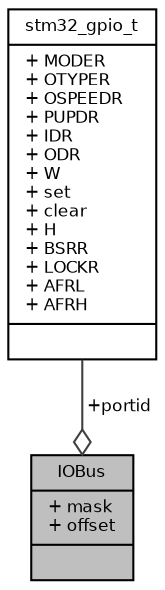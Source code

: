 digraph "IOBus"
{
  bgcolor="transparent";
  edge [fontname="Helvetica",fontsize="8",labelfontname="Helvetica",labelfontsize="8"];
  node [fontname="Helvetica",fontsize="8",shape=record];
  Node1 [label="{IOBus\n|+ mask\l+ offset\l|}",height=0.2,width=0.4,color="black", fillcolor="grey75", style="filled", fontcolor="black"];
  Node2 -> Node1 [color="grey25",fontsize="8",style="solid",label=" +portid" ,arrowhead="odiamond",fontname="Helvetica"];
  Node2 [label="{stm32_gpio_t\n|+ MODER\l+ OTYPER\l+ OSPEEDR\l+ PUPDR\l+ IDR\l+ ODR\l+ W\l+ set\l+ clear\l+ H\l+ BSRR\l+ LOCKR\l+ AFRL\l+ AFRH\l|}",height=0.2,width=0.4,color="black",URL="$structstm32__gpio__t.html",tooltip="STM32 GPIO registers block. "];
}
